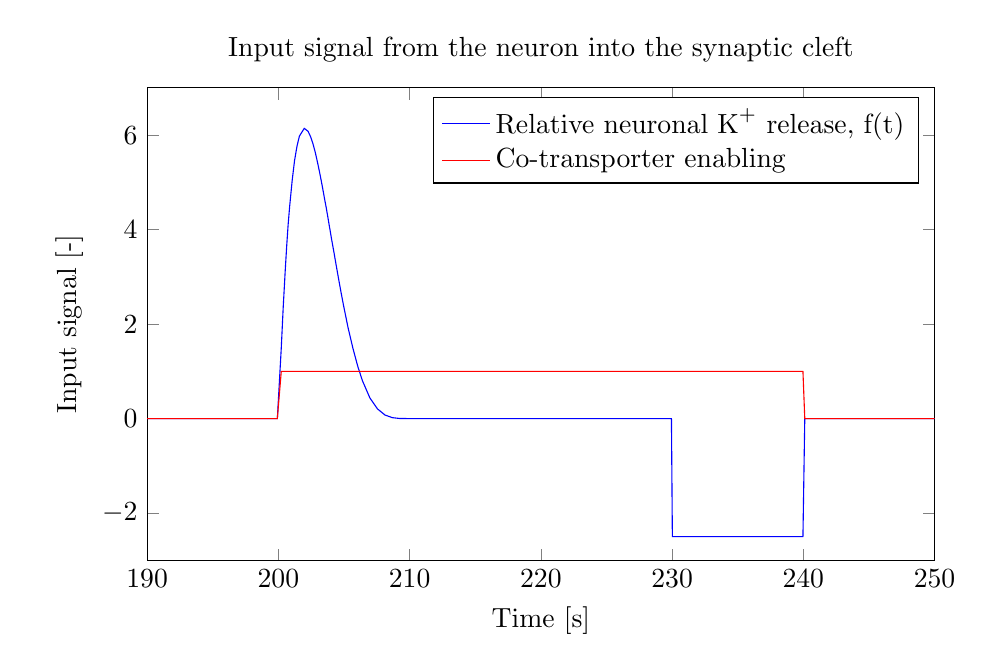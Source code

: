 % This file was created by matlab2tikz v0.3.3.
% Copyright (c) 2008--2013, Nico Schlömer <nico.schloemer@gmail.com>
% All rights reserved.
% 
% The latest updates can be retrieved from
%   http://www.mathworks.com/matlabcentral/fileexchange/22022-matlab2tikz
% where you can also make suggestions and rate matlab2tikz.
% 
% 
% 
\newlength\figureheight 
\newlength\figurewidth 
\setlength\figureheight{6cm} 
\setlength\figurewidth{10cm}

\begin{tikzpicture}

\begin{axis}[%
width=\figurewidth,
height=\figureheight,
scale only axis,
xmin=190,
xmax=250,
xlabel={Time [s]},
ymin=-3,
ymax=7,
ylabel={Input signal [-]},
title={Input signal from the neuron into the synaptic cleft},
legend style={draw=black,fill=white,legend cell align=left}
]
\addplot [
color=blue,
solid
]
table[row sep=crcr]{
189.62 0\\
190.62 0\\
191.62 0\\
192.62 0\\
193.62 0\\
194.62 0\\
195.62 0\\
196.62 0\\
197.62 0\\
198.62 0\\
199.62 0\\
199.92 0\\
200.22 1.499\\
200.37 2.37\\
200.52 3.129\\
200.63 3.642\\
200.74 4.097\\
200.86 4.497\\
201.05 5.04\\
201.23 5.46\\
201.42 5.769\\
201.6 5.978\\
201.97 6.143\\
202.26 6.082\\
202.47 5.956\\
202.64 5.811\\
202.81 5.635\\
202.93 5.487\\
203.03 5.359\\
203.13 5.225\\
203.23 5.085\\
203.33 4.939\\
203.43 4.788\\
203.53 4.632\\
203.64 4.472\\
203.74 4.31\\
203.84 4.146\\
203.94 3.982\\
204.04 3.817\\
204.23 3.524\\
204.41 3.235\\
204.59 2.952\\
204.77 2.678\\
204.95 2.414\\
205.31 1.922\\
205.68 1.487\\
206.04 1.114\\
206.4 0.804\\
206.97 0.438\\
207.55 0.205\\
208.12 0.076\\
208.69 0.019\\
209.26 0.002\\
209.98 1.121e-09\\
210.7 0\\
211.42 0\\
212.13 0\\
213.13 0\\
214.13 0\\
215.13 0\\
216.13 0\\
217.13 0\\
217.43 0\\
217.73 0\\
218.03 0\\
218.28 0\\
218.36 0\\
218.43 0\\
218.5 0\\
218.58 0\\
218.65 0\\
218.71 0\\
218.76 0\\
218.78 0\\
218.8 0\\
218.81 0\\
218.83 0\\
218.84 0\\
218.87 0\\
218.89 0\\
218.91 0\\
218.94 0\\
218.96 0\\
218.99 0\\
219.02 0\\
219.06 0\\
219.09 0\\
219.12 0\\
219.2 0\\
219.27 0\\
219.35 0\\
219.43 0\\
219.58 0\\
219.74 0\\
219.89 0\\
220.05 0\\
220.35 0\\
220.66 0\\
220.96 0\\
221.27 0\\
221.58 0\\
222.1 0\\
222.63 0\\
222.79 0\\
222.95 0\\
223.11 0\\
223.27 0\\
223.42 0\\
223.56 0\\
223.67 0\\
223.77 0\\
223.88 0\\
223.98 0\\
224.09 0\\
224.19 0\\
224.3 0\\
224.41 0\\
224.51 0\\
224.62 0\\
224.93 0\\
225.25 0\\
225.57 0\\
225.88 0\\
226.2 0\\
226.77 0\\
227.34 0\\
227.91 0\\
228.49 0\\
229.35 0\\
229.61 0\\
229.87 0\\
229.95 0\\
230.02 -2.5\\
230.09 -2.5\\
230.17 -2.5\\
230.27 -2.5\\
230.37 -2.5\\
230.47 -2.5\\
230.57 -2.5\\
230.93 -2.5\\
231.17 -2.5\\
231.33 -2.5\\
231.45 -2.5\\
231.53 -2.5\\
231.6 -2.5\\
231.65 -2.5\\
231.69 -2.5\\
231.73 -2.5\\
231.76 -2.5\\
231.79 -2.5\\
231.82 -2.5\\
231.84 -2.5\\
231.85 -2.5\\
231.87 -2.5\\
231.88 -2.5\\
231.9 -2.5\\
231.92 -2.5\\
231.93 -2.5\\
231.95 -2.5\\
231.97 -2.5\\
231.99 -2.5\\
232.02 -2.5\\
232.04 -2.5\\
232.07 -2.5\\
232.09 -2.5\\
232.12 -2.5\\
232.15 -2.5\\
232.18 -2.5\\
232.21 -2.5\\
232.24 -2.5\\
232.37 -2.5\\
232.49 -2.5\\
232.62 -2.5\\
232.74 -2.5\\
232.96 -2.5\\
233.17 -2.5\\
233.39 -2.5\\
233.6 -2.5\\
233.82 -2.5\\
234.25 -2.5\\
234.68 -2.5\\
235.11 -2.5\\
235.54 -2.5\\
235.98 -2.5\\
236.57 -2.5\\
236.76 -2.5\\
236.95 -2.5\\
237.14 -2.5\\
237.33 -2.5\\
237.52 -2.5\\
237.85 -2.5\\
238.19 -2.5\\
238.53 -2.5\\
238.77 -2.5\\
239.01 -2.5\\
239.15 -2.5\\
239.25 -2.5\\
239.35 -2.5\\
239.46 -2.5\\
239.56 -2.5\\
239.7 -2.5\\
239.84 -2.5\\
239.97 -2.5\\
240.11 0\\
240.3 0\\
240.49 0\\
240.68 0\\
241.08 0\\
241.48 0\\
241.87 0\\
242.27 0\\
243.1 0\\
243.94 0\\
244.77 0\\
245.61 0\\
246.61 0\\
247.61 0\\
248.61 0\\
249.61 0\\
250.61 0\\
};
\addlegendentry{$\text{Relative neuronal K}^\text{+}\text{ release, f(t)}$};

\addplot [
color=red,
solid
]
table[row sep=crcr]{
189.62 0\\
190.62 0\\
191.62 0\\
192.62 0\\
193.62 0\\
194.62 0\\
195.62 0\\
196.62 0\\
197.62 0\\
198.62 0\\
199.62 0\\
199.92 0\\
200.22 1\\
200.37 1\\
200.52 1\\
200.63 1\\
200.74 1\\
200.86 1\\
201.05 1\\
201.23 1\\
201.42 1\\
201.6 1\\
201.97 1\\
202.26 1\\
202.47 1\\
202.64 1\\
202.81 1\\
202.93 1\\
203.03 1\\
203.13 1\\
203.23 1\\
203.33 1\\
203.43 1\\
203.53 1\\
203.64 1\\
203.74 1\\
203.84 1\\
203.94 1\\
204.04 1\\
204.23 1\\
204.41 1\\
204.59 1\\
204.77 1\\
204.95 1\\
205.31 1\\
205.68 1\\
206.04 1\\
206.4 1\\
206.97 1\\
207.55 1\\
208.12 1\\
208.69 1\\
209.26 1\\
209.98 1\\
210.7 1\\
211.42 1\\
212.13 1\\
213.13 1\\
214.13 1\\
215.13 1\\
216.13 1\\
217.13 1\\
217.43 1\\
217.73 1\\
218.03 1\\
218.28 1\\
218.36 1\\
218.43 1\\
218.5 1\\
218.58 1\\
218.65 1\\
218.71 1\\
218.76 1\\
218.78 1\\
218.8 1\\
218.81 1\\
218.83 1\\
218.84 1\\
218.87 1\\
218.89 1\\
218.91 1\\
218.94 1\\
218.96 1\\
218.99 1\\
219.02 1\\
219.06 1\\
219.09 1\\
219.12 1\\
219.2 1\\
219.27 1\\
219.35 1\\
219.43 1\\
219.58 1\\
219.74 1\\
219.89 1\\
220.05 1\\
220.35 1\\
220.66 1\\
220.96 1\\
221.27 1\\
221.58 1\\
222.1 1\\
222.63 1\\
222.79 1\\
222.95 1\\
223.11 1\\
223.27 1\\
223.42 1\\
223.56 1\\
223.67 1\\
223.77 1\\
223.88 1\\
223.98 1\\
224.09 1\\
224.19 1\\
224.3 1\\
224.41 1\\
224.51 1\\
224.62 1\\
224.93 1\\
225.25 1\\
225.57 1\\
225.88 1\\
226.2 1\\
226.77 1\\
227.34 1\\
227.91 1\\
228.49 1\\
229.35 1\\
229.61 1\\
229.87 1\\
229.95 1\\
230.02 1\\
230.09 1\\
230.17 1\\
230.27 1\\
230.37 1\\
230.47 1\\
230.57 1\\
230.93 1\\
231.17 1\\
231.33 1\\
231.45 1\\
231.53 1\\
231.6 1\\
231.65 1\\
231.69 1\\
231.73 1\\
231.76 1\\
231.79 1\\
231.82 1\\
231.84 1\\
231.85 1\\
231.87 1\\
231.88 1\\
231.9 1\\
231.92 1\\
231.93 1\\
231.95 1\\
231.97 1\\
231.99 1\\
232.02 1\\
232.04 1\\
232.07 1\\
232.09 1\\
232.12 1\\
232.15 1\\
232.18 1\\
232.21 1\\
232.24 1\\
232.37 1\\
232.49 1\\
232.62 1\\
232.74 1\\
232.96 1\\
233.17 1\\
233.39 1\\
233.6 1\\
233.82 1\\
234.25 1\\
234.68 1\\
235.11 1\\
235.54 1\\
235.98 1\\
236.57 1\\
236.76 1\\
236.95 1\\
237.14 1\\
237.33 1\\
237.52 1\\
237.85 1\\
238.19 1\\
238.53 1\\
238.77 1\\
239.01 1\\
239.15 1\\
239.25 1\\
239.35 1\\
239.46 1\\
239.56 1\\
239.7 1\\
239.84 1\\
239.97 1\\
240.11 0\\
240.3 0\\
240.49 0\\
240.68 0\\
241.08 0\\
241.48 0\\
241.87 0\\
242.27 0\\
243.1 0\\
243.94 0\\
244.77 0\\
245.61 0\\
246.61 0\\
247.61 0\\
248.61 0\\
249.61 0\\
250.61 0\\
};
\addlegendentry{Co-transporter enabling};

\end{axis}
\end{tikzpicture}%
